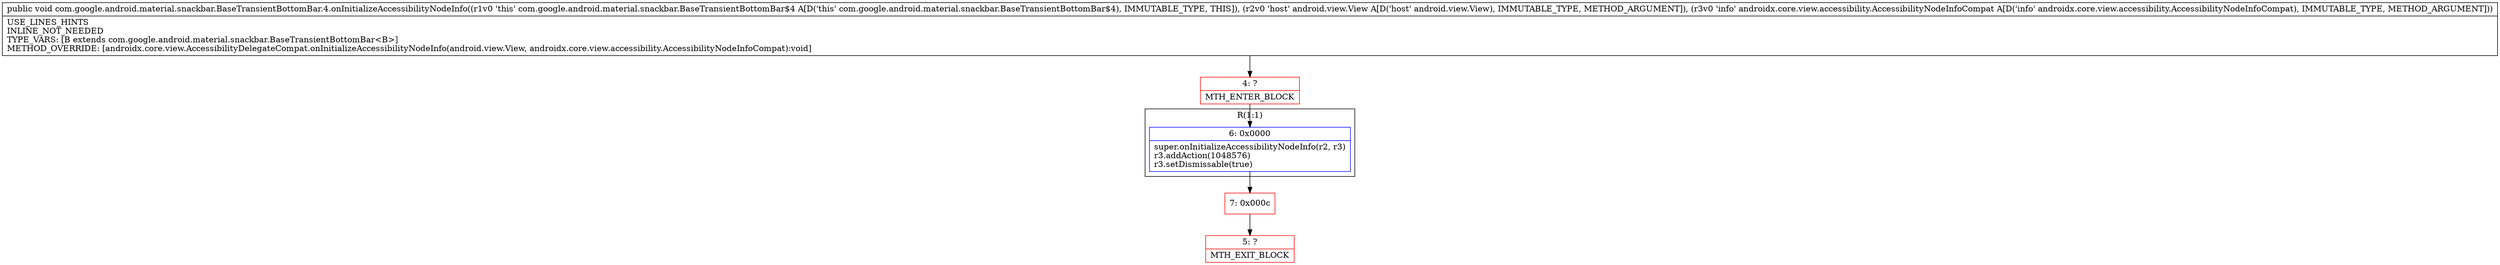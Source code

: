 digraph "CFG forcom.google.android.material.snackbar.BaseTransientBottomBar.4.onInitializeAccessibilityNodeInfo(Landroid\/view\/View;Landroidx\/core\/view\/accessibility\/AccessibilityNodeInfoCompat;)V" {
subgraph cluster_Region_1224175554 {
label = "R(1:1)";
node [shape=record,color=blue];
Node_6 [shape=record,label="{6\:\ 0x0000|super.onInitializeAccessibilityNodeInfo(r2, r3)\lr3.addAction(1048576)\lr3.setDismissable(true)\l}"];
}
Node_4 [shape=record,color=red,label="{4\:\ ?|MTH_ENTER_BLOCK\l}"];
Node_7 [shape=record,color=red,label="{7\:\ 0x000c}"];
Node_5 [shape=record,color=red,label="{5\:\ ?|MTH_EXIT_BLOCK\l}"];
MethodNode[shape=record,label="{public void com.google.android.material.snackbar.BaseTransientBottomBar.4.onInitializeAccessibilityNodeInfo((r1v0 'this' com.google.android.material.snackbar.BaseTransientBottomBar$4 A[D('this' com.google.android.material.snackbar.BaseTransientBottomBar$4), IMMUTABLE_TYPE, THIS]), (r2v0 'host' android.view.View A[D('host' android.view.View), IMMUTABLE_TYPE, METHOD_ARGUMENT]), (r3v0 'info' androidx.core.view.accessibility.AccessibilityNodeInfoCompat A[D('info' androidx.core.view.accessibility.AccessibilityNodeInfoCompat), IMMUTABLE_TYPE, METHOD_ARGUMENT]))  | USE_LINES_HINTS\lINLINE_NOT_NEEDED\lTYPE_VARS: [B extends com.google.android.material.snackbar.BaseTransientBottomBar\<B\>]\lMETHOD_OVERRIDE: [androidx.core.view.AccessibilityDelegateCompat.onInitializeAccessibilityNodeInfo(android.view.View, androidx.core.view.accessibility.AccessibilityNodeInfoCompat):void]\l}"];
MethodNode -> Node_4;Node_6 -> Node_7;
Node_4 -> Node_6;
Node_7 -> Node_5;
}

